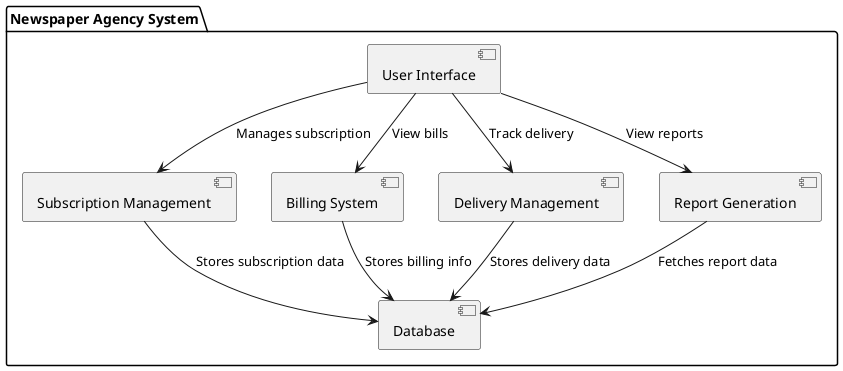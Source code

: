@startuml component
package "Newspaper Agency System" {
    [User Interface] 
    [Subscription Management] 
    [Billing System]
    [Delivery Management]
    [Report Generation]
    [Database]
}

[User Interface] --> [Subscription Management] : Manages subscription
[User Interface] --> [Billing System] : View bills
[User Interface] --> [Delivery Management] : Track delivery
[User Interface] --> [Report Generation] : View reports

[Subscription Management] --> [Database] : Stores subscription data
[Billing System] --> [Database] : Stores billing info
[Delivery Management] --> [Database] : Stores delivery data
[Report Generation] --> [Database] : Fetches report data

@enduml
